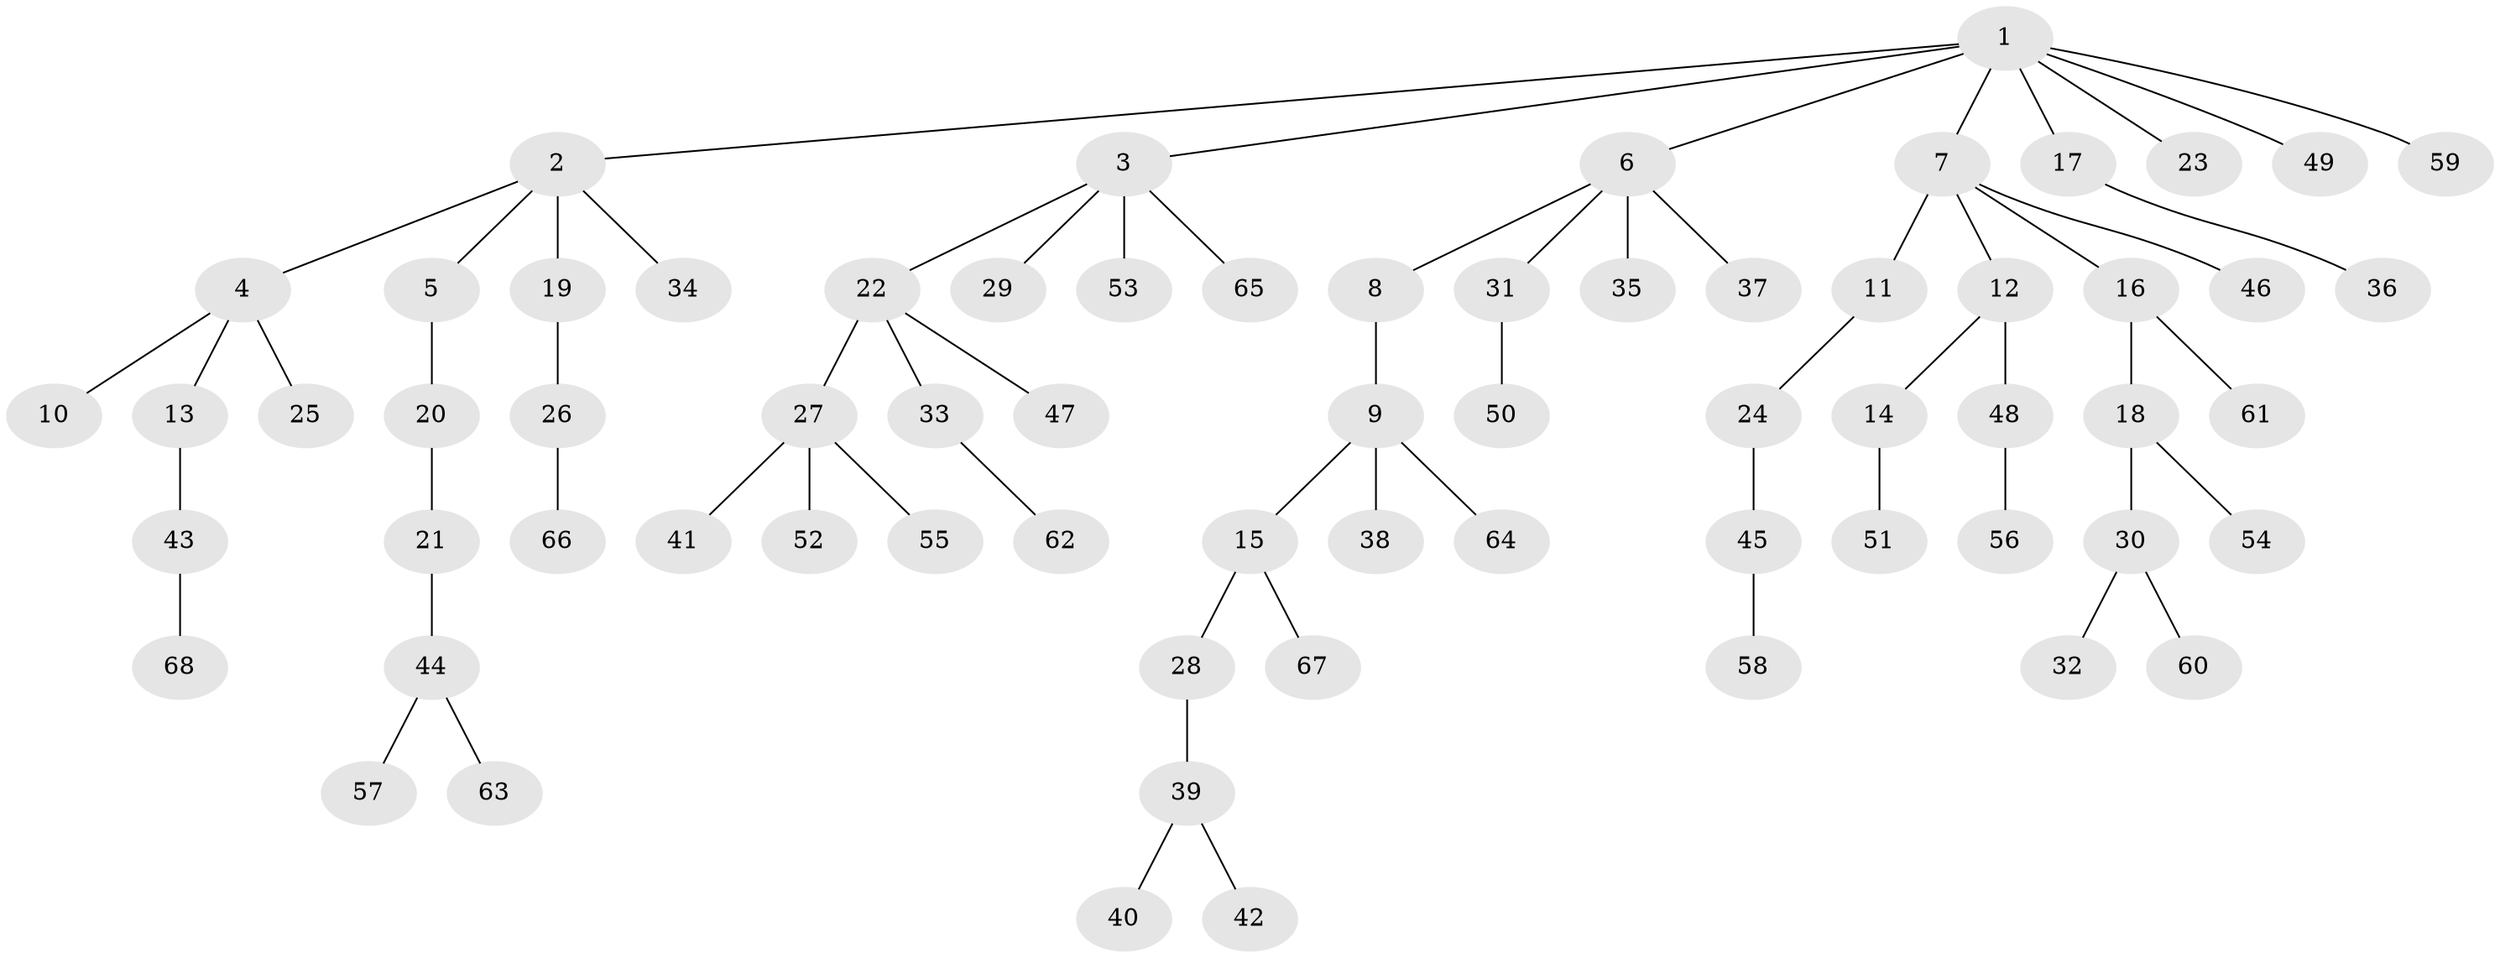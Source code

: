 // Generated by graph-tools (version 1.1) at 2025/15/03/09/25 04:15:29]
// undirected, 68 vertices, 67 edges
graph export_dot {
graph [start="1"]
  node [color=gray90,style=filled];
  1;
  2;
  3;
  4;
  5;
  6;
  7;
  8;
  9;
  10;
  11;
  12;
  13;
  14;
  15;
  16;
  17;
  18;
  19;
  20;
  21;
  22;
  23;
  24;
  25;
  26;
  27;
  28;
  29;
  30;
  31;
  32;
  33;
  34;
  35;
  36;
  37;
  38;
  39;
  40;
  41;
  42;
  43;
  44;
  45;
  46;
  47;
  48;
  49;
  50;
  51;
  52;
  53;
  54;
  55;
  56;
  57;
  58;
  59;
  60;
  61;
  62;
  63;
  64;
  65;
  66;
  67;
  68;
  1 -- 2;
  1 -- 3;
  1 -- 6;
  1 -- 7;
  1 -- 17;
  1 -- 23;
  1 -- 49;
  1 -- 59;
  2 -- 4;
  2 -- 5;
  2 -- 19;
  2 -- 34;
  3 -- 22;
  3 -- 29;
  3 -- 53;
  3 -- 65;
  4 -- 10;
  4 -- 13;
  4 -- 25;
  5 -- 20;
  6 -- 8;
  6 -- 31;
  6 -- 35;
  6 -- 37;
  7 -- 11;
  7 -- 12;
  7 -- 16;
  7 -- 46;
  8 -- 9;
  9 -- 15;
  9 -- 38;
  9 -- 64;
  11 -- 24;
  12 -- 14;
  12 -- 48;
  13 -- 43;
  14 -- 51;
  15 -- 28;
  15 -- 67;
  16 -- 18;
  16 -- 61;
  17 -- 36;
  18 -- 30;
  18 -- 54;
  19 -- 26;
  20 -- 21;
  21 -- 44;
  22 -- 27;
  22 -- 33;
  22 -- 47;
  24 -- 45;
  26 -- 66;
  27 -- 41;
  27 -- 52;
  27 -- 55;
  28 -- 39;
  30 -- 32;
  30 -- 60;
  31 -- 50;
  33 -- 62;
  39 -- 40;
  39 -- 42;
  43 -- 68;
  44 -- 57;
  44 -- 63;
  45 -- 58;
  48 -- 56;
}
